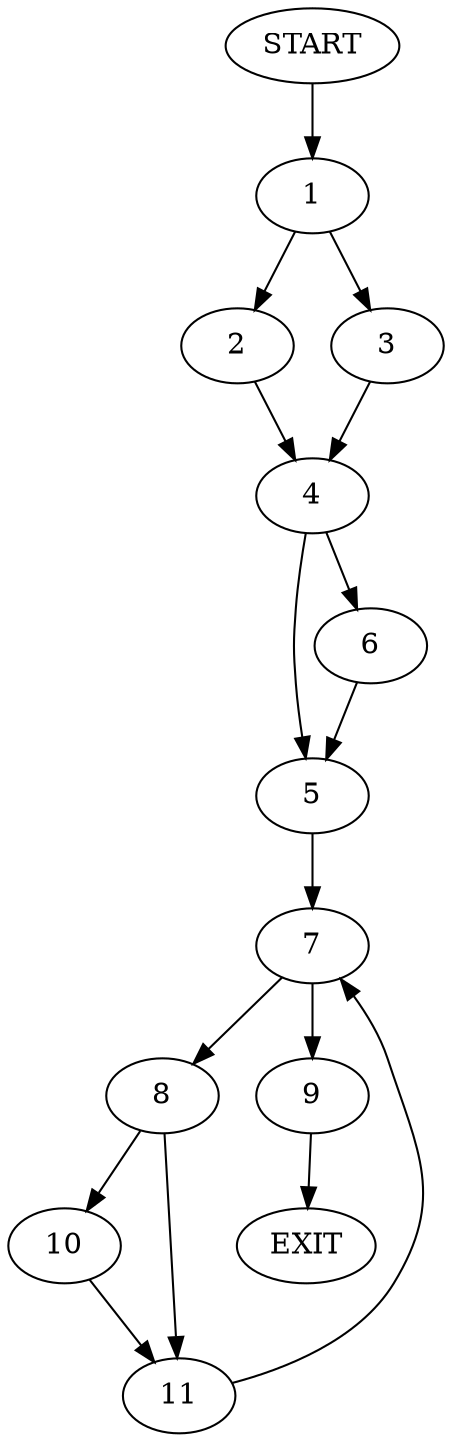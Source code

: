 digraph {
0 [label="START"]
12 [label="EXIT"]
0 -> 1
1 -> 2
1 -> 3
2 -> 4
3 -> 4
4 -> 5
4 -> 6
5 -> 7
6 -> 5
7 -> 8
7 -> 9
9 -> 12
8 -> 10
8 -> 11
11 -> 7
10 -> 11
}
